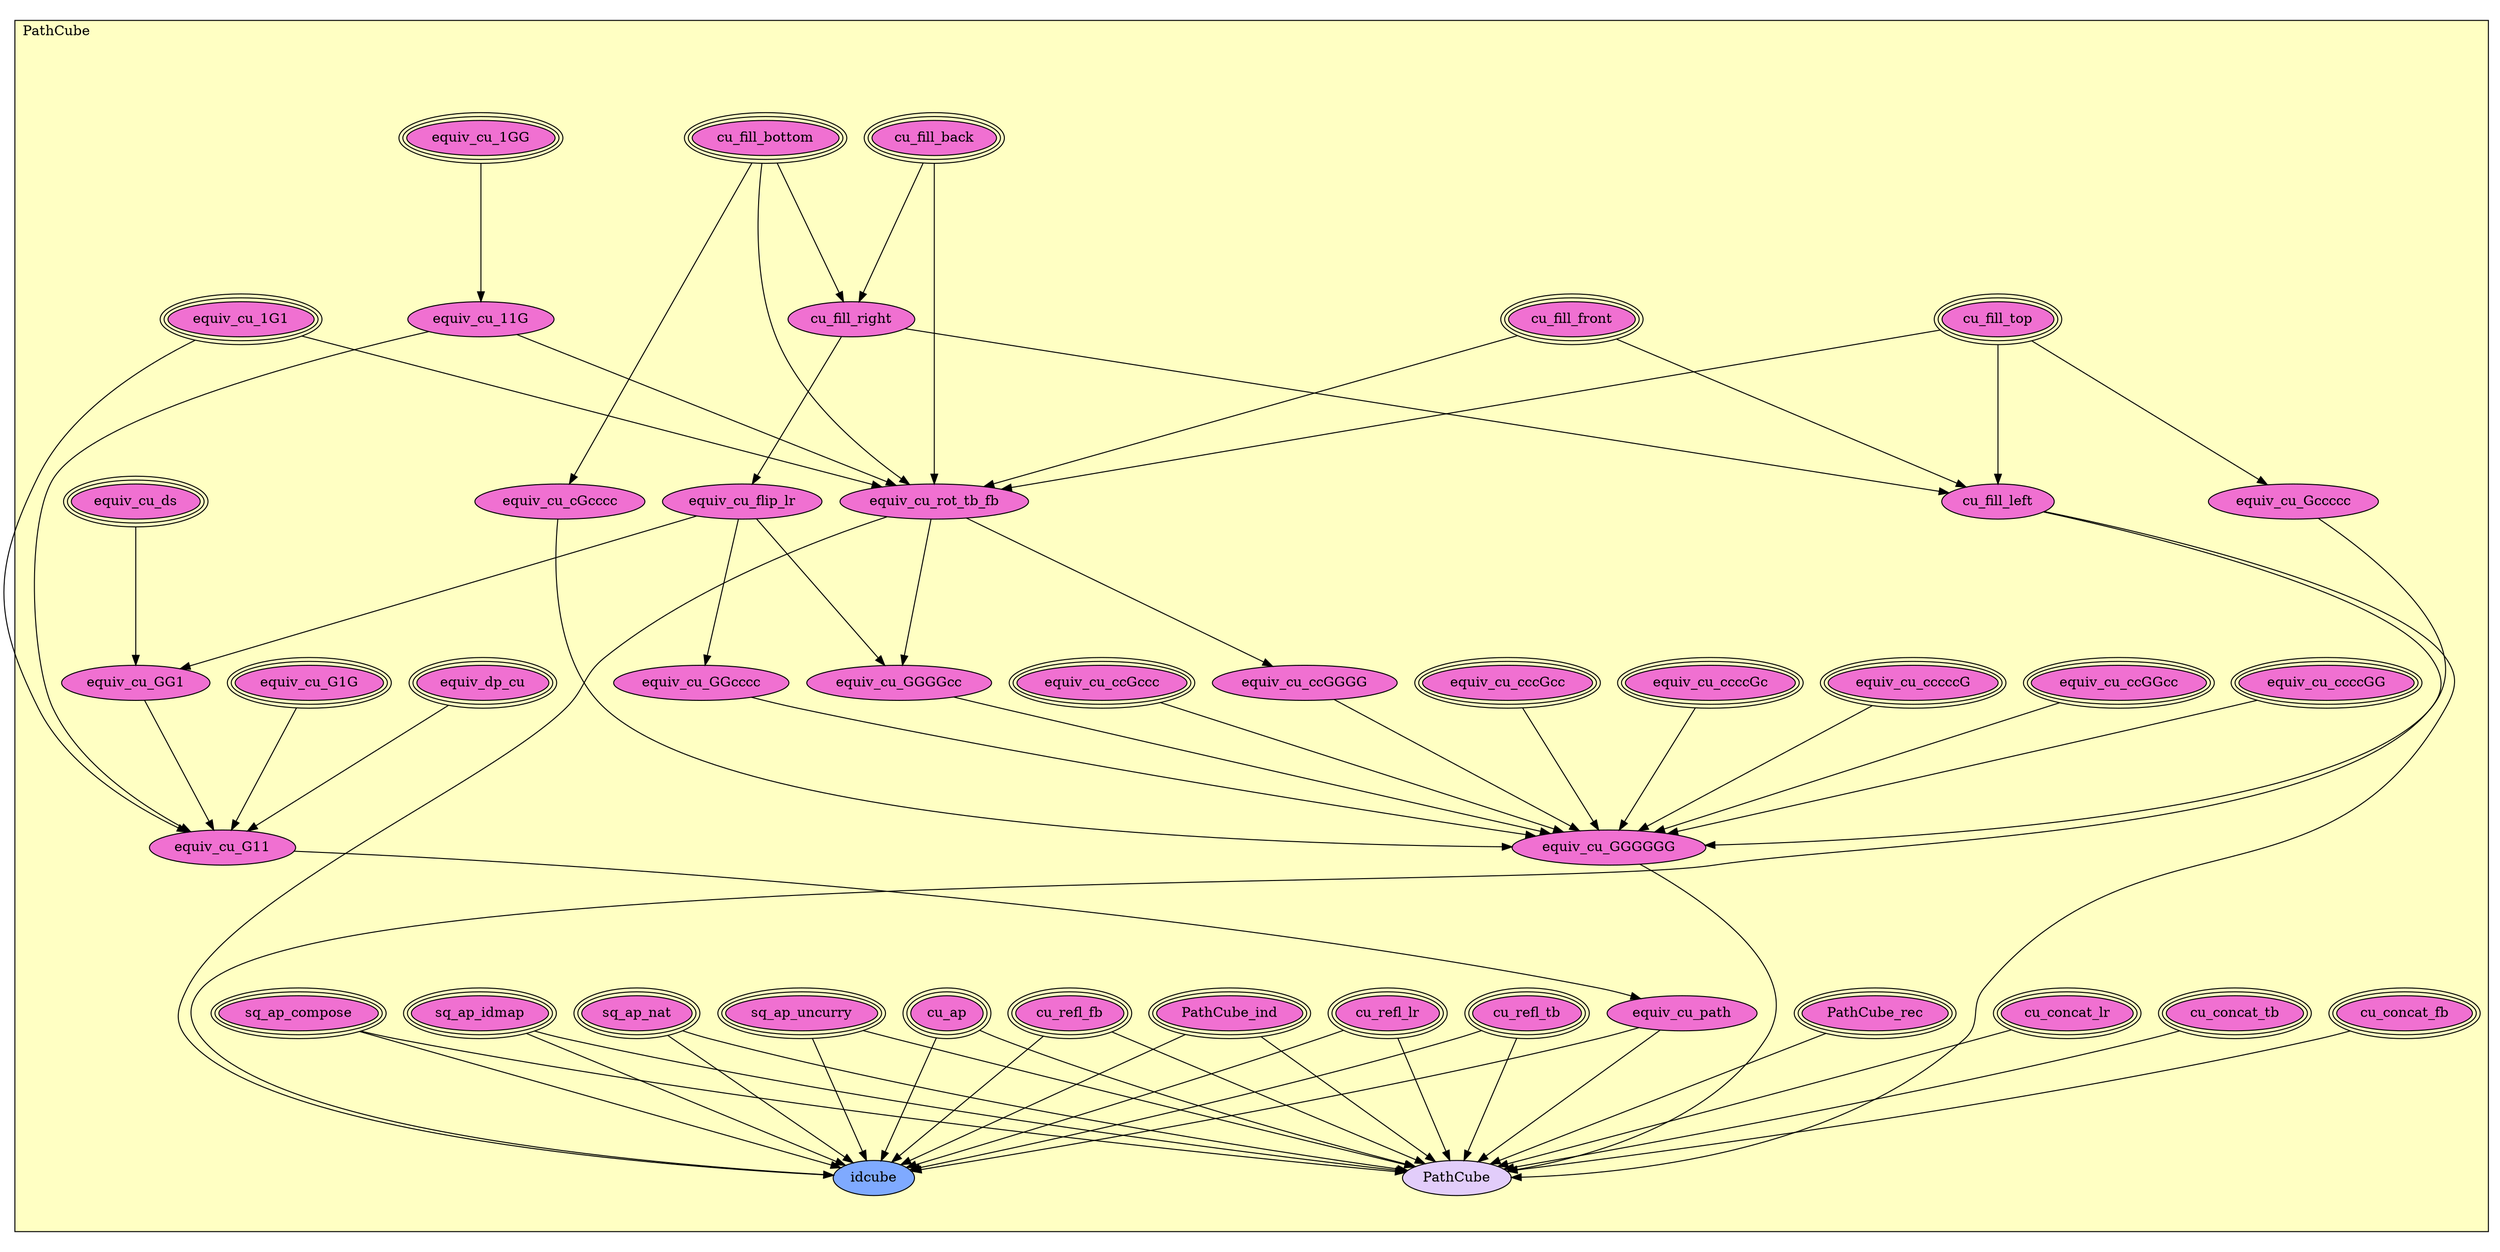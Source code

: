 digraph HoTT_Cubical_PathCube {
  graph [ratio=0.5]
  node [style=filled]
PathCube_cu_ap [label="cu_ap", URL=<PathCube.html#cu_ap>, peripheries=3, fillcolor="#F070D1"] ;
PathCube_sq_ap_uncurry [label="sq_ap_uncurry", URL=<PathCube.html#sq_ap_uncurry>, peripheries=3, fillcolor="#F070D1"] ;
PathCube_sq_ap_nat [label="sq_ap_nat", URL=<PathCube.html#sq_ap_nat>, peripheries=3, fillcolor="#F070D1"] ;
PathCube_sq_ap_idmap [label="sq_ap_idmap", URL=<PathCube.html#sq_ap_idmap>, peripheries=3, fillcolor="#F070D1"] ;
PathCube_sq_ap_compose [label="sq_ap_compose", URL=<PathCube.html#sq_ap_compose>, peripheries=3, fillcolor="#F070D1"] ;
PathCube_cu_concat_fb [label="cu_concat_fb", URL=<PathCube.html#cu_concat_fb>, peripheries=3, fillcolor="#F070D1"] ;
PathCube_cu_concat_tb [label="cu_concat_tb", URL=<PathCube.html#cu_concat_tb>, peripheries=3, fillcolor="#F070D1"] ;
PathCube_cu_concat_lr [label="cu_concat_lr", URL=<PathCube.html#cu_concat_lr>, peripheries=3, fillcolor="#F070D1"] ;
PathCube_cu_fill_back [label="cu_fill_back", URL=<PathCube.html#cu_fill_back>, peripheries=3, fillcolor="#F070D1"] ;
PathCube_cu_fill_front [label="cu_fill_front", URL=<PathCube.html#cu_fill_front>, peripheries=3, fillcolor="#F070D1"] ;
PathCube_cu_fill_bottom [label="cu_fill_bottom", URL=<PathCube.html#cu_fill_bottom>, peripheries=3, fillcolor="#F070D1"] ;
PathCube_cu_fill_top [label="cu_fill_top", URL=<PathCube.html#cu_fill_top>, peripheries=3, fillcolor="#F070D1"] ;
PathCube_cu_fill_right [label="cu_fill_right", URL=<PathCube.html#cu_fill_right>, fillcolor="#F070D1"] ;
PathCube_cu_fill_left [label="cu_fill_left", URL=<PathCube.html#cu_fill_left>, fillcolor="#F070D1"] ;
PathCube_equiv_cu_flip_lr [label="equiv_cu_flip_lr", URL=<PathCube.html#equiv_cu_flip_lr>, fillcolor="#F070D1"] ;
PathCube_equiv_dp_cu [label="equiv_dp_cu", URL=<PathCube.html#equiv_dp_cu>, peripheries=3, fillcolor="#F070D1"] ;
PathCube_equiv_cu_ds [label="equiv_cu_ds", URL=<PathCube.html#equiv_cu_ds>, peripheries=3, fillcolor="#F070D1"] ;
PathCube_equiv_cu_G1G [label="equiv_cu_G1G", URL=<PathCube.html#equiv_cu_G1G>, peripheries=3, fillcolor="#F070D1"] ;
PathCube_equiv_cu_1GG [label="equiv_cu_1GG", URL=<PathCube.html#equiv_cu_1GG>, peripheries=3, fillcolor="#F070D1"] ;
PathCube_equiv_cu_GG1 [label="equiv_cu_GG1", URL=<PathCube.html#equiv_cu_GG1>, fillcolor="#F070D1"] ;
PathCube_equiv_cu_11G [label="equiv_cu_11G", URL=<PathCube.html#equiv_cu_11G>, fillcolor="#F070D1"] ;
PathCube_equiv_cu_1G1 [label="equiv_cu_1G1", URL=<PathCube.html#equiv_cu_1G1>, peripheries=3, fillcolor="#F070D1"] ;
PathCube_equiv_cu_G11 [label="equiv_cu_G11", URL=<PathCube.html#equiv_cu_G11>, fillcolor="#F070D1"] ;
PathCube_equiv_cu_rot_tb_fb [label="equiv_cu_rot_tb_fb", URL=<PathCube.html#equiv_cu_rot_tb_fb>, fillcolor="#F070D1"] ;
PathCube_equiv_cu_ccccGG [label="equiv_cu_ccccGG", URL=<PathCube.html#equiv_cu_ccccGG>, peripheries=3, fillcolor="#F070D1"] ;
PathCube_equiv_cu_ccGGcc [label="equiv_cu_ccGGcc", URL=<PathCube.html#equiv_cu_ccGGcc>, peripheries=3, fillcolor="#F070D1"] ;
PathCube_equiv_cu_GGcccc [label="equiv_cu_GGcccc", URL=<PathCube.html#equiv_cu_GGcccc>, fillcolor="#F070D1"] ;
PathCube_equiv_cu_GGGGcc [label="equiv_cu_GGGGcc", URL=<PathCube.html#equiv_cu_GGGGcc>, fillcolor="#F070D1"] ;
PathCube_equiv_cu_ccGGGG [label="equiv_cu_ccGGGG", URL=<PathCube.html#equiv_cu_ccGGGG>, fillcolor="#F070D1"] ;
PathCube_equiv_cu_cccccG [label="equiv_cu_cccccG", URL=<PathCube.html#equiv_cu_cccccG>, peripheries=3, fillcolor="#F070D1"] ;
PathCube_equiv_cu_ccccGc [label="equiv_cu_ccccGc", URL=<PathCube.html#equiv_cu_ccccGc>, peripheries=3, fillcolor="#F070D1"] ;
PathCube_equiv_cu_cccGcc [label="equiv_cu_cccGcc", URL=<PathCube.html#equiv_cu_cccGcc>, peripheries=3, fillcolor="#F070D1"] ;
PathCube_equiv_cu_ccGccc [label="equiv_cu_ccGccc", URL=<PathCube.html#equiv_cu_ccGccc>, peripheries=3, fillcolor="#F070D1"] ;
PathCube_equiv_cu_cGcccc [label="equiv_cu_cGcccc", URL=<PathCube.html#equiv_cu_cGcccc>, fillcolor="#F070D1"] ;
PathCube_equiv_cu_Gccccc [label="equiv_cu_Gccccc", URL=<PathCube.html#equiv_cu_Gccccc>, fillcolor="#F070D1"] ;
PathCube_equiv_cu_GGGGGG [label="equiv_cu_GGGGGG", URL=<PathCube.html#equiv_cu_GGGGGG>, fillcolor="#F070D1"] ;
PathCube_cu_refl_fb [label="cu_refl_fb", URL=<PathCube.html#cu_refl_fb>, peripheries=3, fillcolor="#F070D1"] ;
PathCube_cu_refl_tb [label="cu_refl_tb", URL=<PathCube.html#cu_refl_tb>, peripheries=3, fillcolor="#F070D1"] ;
PathCube_cu_refl_lr [label="cu_refl_lr", URL=<PathCube.html#cu_refl_lr>, peripheries=3, fillcolor="#F070D1"] ;
PathCube_equiv_cu_path [label="equiv_cu_path", URL=<PathCube.html#equiv_cu_path>, fillcolor="#F070D1"] ;
PathCube_PathCube_rec [label="PathCube_rec", URL=<PathCube.html#PathCube_rec>, peripheries=3, fillcolor="#F070D1"] ;
PathCube_PathCube_ind [label="PathCube_ind", URL=<PathCube.html#PathCube_ind>, peripheries=3, fillcolor="#F070D1"] ;
PathCube_idcube [label="idcube", URL=<PathCube.html#idcube>, fillcolor="#7FAAFF"] ;
PathCube_PathCube [label="PathCube", URL=<PathCube.html#PathCube>, fillcolor="#E2CDFA"] ;
  PathCube_cu_ap -> PathCube_idcube [] ;
  PathCube_cu_ap -> PathCube_PathCube [] ;
  PathCube_sq_ap_uncurry -> PathCube_idcube [] ;
  PathCube_sq_ap_uncurry -> PathCube_PathCube [] ;
  PathCube_sq_ap_nat -> PathCube_idcube [] ;
  PathCube_sq_ap_nat -> PathCube_PathCube [] ;
  PathCube_sq_ap_idmap -> PathCube_idcube [] ;
  PathCube_sq_ap_idmap -> PathCube_PathCube [] ;
  PathCube_sq_ap_compose -> PathCube_idcube [] ;
  PathCube_sq_ap_compose -> PathCube_PathCube [] ;
  PathCube_cu_concat_fb -> PathCube_PathCube [] ;
  PathCube_cu_concat_tb -> PathCube_PathCube [] ;
  PathCube_cu_concat_lr -> PathCube_PathCube [] ;
  PathCube_cu_fill_back -> PathCube_cu_fill_right [] ;
  PathCube_cu_fill_back -> PathCube_equiv_cu_rot_tb_fb [] ;
  PathCube_cu_fill_front -> PathCube_cu_fill_left [] ;
  PathCube_cu_fill_front -> PathCube_equiv_cu_rot_tb_fb [] ;
  PathCube_cu_fill_bottom -> PathCube_cu_fill_right [] ;
  PathCube_cu_fill_bottom -> PathCube_equiv_cu_rot_tb_fb [] ;
  PathCube_cu_fill_bottom -> PathCube_equiv_cu_cGcccc [] ;
  PathCube_cu_fill_top -> PathCube_cu_fill_left [] ;
  PathCube_cu_fill_top -> PathCube_equiv_cu_rot_tb_fb [] ;
  PathCube_cu_fill_top -> PathCube_equiv_cu_Gccccc [] ;
  PathCube_cu_fill_right -> PathCube_cu_fill_left [] ;
  PathCube_cu_fill_right -> PathCube_equiv_cu_flip_lr [] ;
  PathCube_cu_fill_left -> PathCube_idcube [] ;
  PathCube_cu_fill_left -> PathCube_PathCube [] ;
  PathCube_equiv_cu_flip_lr -> PathCube_equiv_cu_GG1 [] ;
  PathCube_equiv_cu_flip_lr -> PathCube_equiv_cu_GGcccc [] ;
  PathCube_equiv_cu_flip_lr -> PathCube_equiv_cu_GGGGcc [] ;
  PathCube_equiv_dp_cu -> PathCube_equiv_cu_G11 [] ;
  PathCube_equiv_cu_ds -> PathCube_equiv_cu_GG1 [] ;
  PathCube_equiv_cu_G1G -> PathCube_equiv_cu_G11 [] ;
  PathCube_equiv_cu_1GG -> PathCube_equiv_cu_11G [] ;
  PathCube_equiv_cu_GG1 -> PathCube_equiv_cu_G11 [] ;
  PathCube_equiv_cu_11G -> PathCube_equiv_cu_G11 [] ;
  PathCube_equiv_cu_11G -> PathCube_equiv_cu_rot_tb_fb [] ;
  PathCube_equiv_cu_1G1 -> PathCube_equiv_cu_G11 [] ;
  PathCube_equiv_cu_1G1 -> PathCube_equiv_cu_rot_tb_fb [] ;
  PathCube_equiv_cu_G11 -> PathCube_equiv_cu_path [] ;
  PathCube_equiv_cu_rot_tb_fb -> PathCube_equiv_cu_GGGGcc [] ;
  PathCube_equiv_cu_rot_tb_fb -> PathCube_equiv_cu_ccGGGG [] ;
  PathCube_equiv_cu_rot_tb_fb -> PathCube_idcube [] ;
  PathCube_equiv_cu_ccccGG -> PathCube_equiv_cu_GGGGGG [] ;
  PathCube_equiv_cu_ccGGcc -> PathCube_equiv_cu_GGGGGG [] ;
  PathCube_equiv_cu_GGcccc -> PathCube_equiv_cu_GGGGGG [] ;
  PathCube_equiv_cu_GGGGcc -> PathCube_equiv_cu_GGGGGG [] ;
  PathCube_equiv_cu_ccGGGG -> PathCube_equiv_cu_GGGGGG [] ;
  PathCube_equiv_cu_cccccG -> PathCube_equiv_cu_GGGGGG [] ;
  PathCube_equiv_cu_ccccGc -> PathCube_equiv_cu_GGGGGG [] ;
  PathCube_equiv_cu_cccGcc -> PathCube_equiv_cu_GGGGGG [] ;
  PathCube_equiv_cu_ccGccc -> PathCube_equiv_cu_GGGGGG [] ;
  PathCube_equiv_cu_cGcccc -> PathCube_equiv_cu_GGGGGG [] ;
  PathCube_equiv_cu_Gccccc -> PathCube_equiv_cu_GGGGGG [] ;
  PathCube_equiv_cu_GGGGGG -> PathCube_PathCube [] ;
  PathCube_cu_refl_fb -> PathCube_idcube [] ;
  PathCube_cu_refl_fb -> PathCube_PathCube [] ;
  PathCube_cu_refl_tb -> PathCube_idcube [] ;
  PathCube_cu_refl_tb -> PathCube_PathCube [] ;
  PathCube_cu_refl_lr -> PathCube_idcube [] ;
  PathCube_cu_refl_lr -> PathCube_PathCube [] ;
  PathCube_equiv_cu_path -> PathCube_idcube [] ;
  PathCube_equiv_cu_path -> PathCube_PathCube [] ;
  PathCube_PathCube_rec -> PathCube_PathCube [] ;
  PathCube_PathCube_ind -> PathCube_idcube [] ;
  PathCube_PathCube_ind -> PathCube_PathCube [] ;
subgraph cluster_PathCube { label="PathCube"; fillcolor="#FFFFC3"; labeljust=l; style=filled 
PathCube_PathCube; PathCube_idcube; PathCube_PathCube_ind; PathCube_PathCube_rec; PathCube_equiv_cu_path; PathCube_cu_refl_lr; PathCube_cu_refl_tb; PathCube_cu_refl_fb; PathCube_equiv_cu_GGGGGG; PathCube_equiv_cu_Gccccc; PathCube_equiv_cu_cGcccc; PathCube_equiv_cu_ccGccc; PathCube_equiv_cu_cccGcc; PathCube_equiv_cu_ccccGc; PathCube_equiv_cu_cccccG; PathCube_equiv_cu_ccGGGG; PathCube_equiv_cu_GGGGcc; PathCube_equiv_cu_GGcccc; PathCube_equiv_cu_ccGGcc; PathCube_equiv_cu_ccccGG; PathCube_equiv_cu_rot_tb_fb; PathCube_equiv_cu_G11; PathCube_equiv_cu_1G1; PathCube_equiv_cu_11G; PathCube_equiv_cu_GG1; PathCube_equiv_cu_1GG; PathCube_equiv_cu_G1G; PathCube_equiv_cu_ds; PathCube_equiv_dp_cu; PathCube_equiv_cu_flip_lr; PathCube_cu_fill_left; PathCube_cu_fill_right; PathCube_cu_fill_top; PathCube_cu_fill_bottom; PathCube_cu_fill_front; PathCube_cu_fill_back; PathCube_cu_concat_lr; PathCube_cu_concat_tb; PathCube_cu_concat_fb; PathCube_sq_ap_compose; PathCube_sq_ap_idmap; PathCube_sq_ap_nat; PathCube_sq_ap_uncurry; PathCube_cu_ap; };
} /* END */
